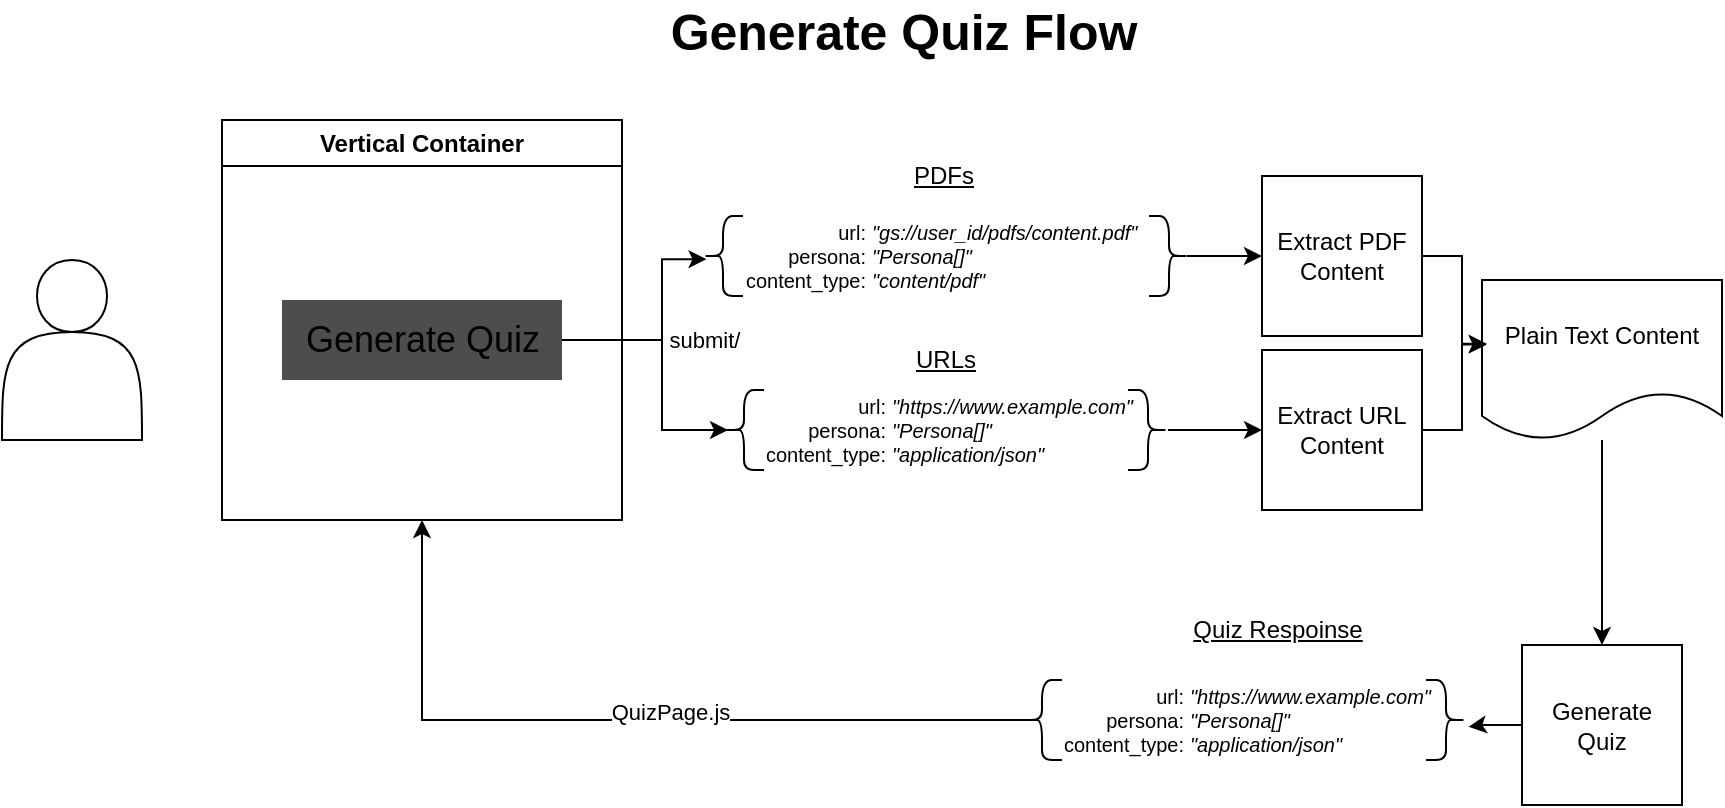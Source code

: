 <mxfile>
    <diagram id="WU-VfdepGL4Wt-jwkwmb" name="generate-quiz">
        <mxGraphModel dx="1750" dy="527" grid="1" gridSize="10" guides="1" tooltips="1" connect="1" arrows="1" fold="1" page="1" pageScale="1" pageWidth="850" pageHeight="1100" math="0" shadow="0">
            <root>
                <mxCell id="0"/>
                <mxCell id="1" parent="0"/>
                <mxCell id="Y0hxTHdWQjrfRqneQj3g-1" value="" style="shape=actor;whiteSpace=wrap;html=1;" parent="1" vertex="1">
                    <mxGeometry x="110" y="240" width="70" height="90" as="geometry"/>
                </mxCell>
                <mxCell id="Y0hxTHdWQjrfRqneQj3g-2" value="Vertical Container" style="swimlane;whiteSpace=wrap;html=1;fillColor=default;labelBackgroundColor=none;swimlaneFillColor=default;" parent="1" vertex="1">
                    <mxGeometry x="220" y="170" width="200" height="200" as="geometry">
                        <mxRectangle x="225" y="185" width="140" height="30" as="alternateBounds"/>
                    </mxGeometry>
                </mxCell>
                <mxCell id="Y0hxTHdWQjrfRqneQj3g-3" value="Generate Quiz" style="text;html=1;align=center;verticalAlign=middle;resizable=0;points=[];autosize=1;strokeColor=none;fillColor=#4D4D4D;fontSize=18;labelBackgroundColor=none;gradientColor=none;" parent="Y0hxTHdWQjrfRqneQj3g-2" vertex="1">
                    <mxGeometry x="30" y="90" width="140" height="40" as="geometry"/>
                </mxCell>
                <mxCell id="Y0hxTHdWQjrfRqneQj3g-5" style="edgeStyle=orthogonalEdgeStyle;rounded=0;orthogonalLoop=1;jettySize=auto;html=1;" parent="1" source="Y0hxTHdWQjrfRqneQj3g-3" target="Y0hxTHdWQjrfRqneQj3g-9" edge="1">
                    <mxGeometry relative="1" as="geometry">
                        <mxPoint x="530" y="280" as="targetPoint"/>
                        <Array as="points">
                            <mxPoint x="440" y="280"/>
                            <mxPoint x="440" y="325"/>
                        </Array>
                    </mxGeometry>
                </mxCell>
                <mxCell id="Y0hxTHdWQjrfRqneQj3g-6" value="submit/" style="edgeLabel;html=1;align=center;verticalAlign=middle;resizable=0;points=[];" parent="Y0hxTHdWQjrfRqneQj3g-5" vertex="1" connectable="0">
                    <mxGeometry x="0.01" y="-2" relative="1" as="geometry">
                        <mxPoint x="23" y="-15" as="offset"/>
                    </mxGeometry>
                </mxCell>
                <mxCell id="Y0hxTHdWQjrfRqneQj3g-15" value="" style="group" parent="1" vertex="1" connectable="0">
                    <mxGeometry x="471" y="305" width="222" height="45" as="geometry"/>
                </mxCell>
                <mxCell id="Y0hxTHdWQjrfRqneQj3g-7" value="" style="shape=curlyBracket;whiteSpace=wrap;html=1;rounded=1;labelPosition=left;verticalLabelPosition=middle;align=right;verticalAlign=middle;" parent="Y0hxTHdWQjrfRqneQj3g-15" vertex="1">
                    <mxGeometry width="20" height="40" as="geometry"/>
                </mxCell>
                <mxCell id="Y0hxTHdWQjrfRqneQj3g-12" value="" style="group" parent="Y0hxTHdWQjrfRqneQj3g-15" vertex="1" connectable="0">
                    <mxGeometry x="22" width="200" height="45" as="geometry"/>
                </mxCell>
                <mxCell id="Y0hxTHdWQjrfRqneQj3g-8" value="" style="shape=curlyBracket;whiteSpace=wrap;html=1;rounded=1;flipH=1;labelPosition=right;verticalLabelPosition=middle;align=left;verticalAlign=middle;" parent="Y0hxTHdWQjrfRqneQj3g-12" vertex="1">
                    <mxGeometry x="180" width="20" height="40" as="geometry"/>
                </mxCell>
                <mxCell id="Y0hxTHdWQjrfRqneQj3g-9" value="&lt;div style=&quot;font-size: 10px;&quot;&gt;&lt;span style=&quot;font-size: 10px; background-color: initial;&quot;&gt;url:&lt;/span&gt;&lt;/div&gt;&lt;div style=&quot;font-size: 10px;&quot;&gt;&lt;div style=&quot;font-size: 10px;&quot;&gt;&lt;span style=&quot;background-color: initial; font-size: 10px;&quot;&gt;persona:&lt;/span&gt;&lt;/div&gt;&lt;div style=&quot;font-size: 10px;&quot;&gt;&lt;span style=&quot;background-color: initial; font-size: 10px;&quot;&gt;content_type:&lt;/span&gt;&lt;/div&gt;&lt;/div&gt;" style="text;html=1;align=right;verticalAlign=middle;resizable=0;points=[];autosize=1;strokeColor=none;fillColor=none;fontSize=10;labelBackgroundColor=none;gradientColor=none;fontStyle=0" parent="Y0hxTHdWQjrfRqneQj3g-12" vertex="1">
                    <mxGeometry x="-20" y="-5" width="80" height="50" as="geometry"/>
                </mxCell>
                <mxCell id="Y0hxTHdWQjrfRqneQj3g-10" value="&lt;div style=&quot;font-size: 10px;&quot;&gt;&lt;font style=&quot;font-size: 10px;&quot;&gt;&quot;https://www.example.com&quot;&lt;/font&gt;&lt;/div&gt;&lt;div style=&quot;font-size: 10px;&quot;&gt;&lt;font style=&quot;font-size: 10px;&quot;&gt;&quot;Persona[]&quot;&lt;/font&gt;&lt;/div&gt;&lt;div style=&quot;font-size: 10px;&quot;&gt;&lt;font style=&quot;font-size: 10px;&quot;&gt;&quot;application/json&quot;&lt;/font&gt;&lt;/div&gt;" style="text;html=1;align=left;verticalAlign=middle;resizable=0;points=[];autosize=1;strokeColor=none;fillColor=none;fontSize=10;labelBackgroundColor=none;gradientColor=none;fontStyle=2" parent="Y0hxTHdWQjrfRqneQj3g-12" vertex="1">
                    <mxGeometry x="60" y="-5" width="140" height="50" as="geometry"/>
                </mxCell>
                <mxCell id="Y0hxTHdWQjrfRqneQj3g-17" value="" style="shape=curlyBracket;whiteSpace=wrap;html=1;rounded=1;labelPosition=left;verticalLabelPosition=middle;align=right;verticalAlign=middle;" parent="1" vertex="1">
                    <mxGeometry x="460.5" y="218" width="20" height="40" as="geometry"/>
                </mxCell>
                <mxCell id="Y0hxTHdWQjrfRqneQj3g-19" value="" style="shape=curlyBracket;whiteSpace=wrap;html=1;rounded=1;flipH=1;labelPosition=right;verticalLabelPosition=middle;align=left;verticalAlign=middle;" parent="1" vertex="1">
                    <mxGeometry x="683.5" y="218" width="20" height="40" as="geometry"/>
                </mxCell>
                <mxCell id="Y0hxTHdWQjrfRqneQj3g-20" value="&lt;div style=&quot;font-size: 10px;&quot;&gt;&lt;span style=&quot;font-size: 10px; background-color: initial;&quot;&gt;url:&lt;/span&gt;&lt;/div&gt;&lt;div style=&quot;font-size: 10px;&quot;&gt;&lt;div style=&quot;font-size: 10px;&quot;&gt;&lt;span style=&quot;background-color: initial; font-size: 10px;&quot;&gt;persona:&lt;/span&gt;&lt;/div&gt;&lt;div style=&quot;font-size: 10px;&quot;&gt;&lt;span style=&quot;background-color: initial; font-size: 10px;&quot;&gt;content_type:&lt;/span&gt;&lt;/div&gt;&lt;/div&gt;" style="text;html=1;align=right;verticalAlign=middle;resizable=0;points=[];autosize=1;strokeColor=none;fillColor=none;fontSize=10;labelBackgroundColor=none;gradientColor=none;fontStyle=0" parent="1" vertex="1">
                    <mxGeometry x="462.5" y="213" width="80" height="50" as="geometry"/>
                </mxCell>
                <mxCell id="Y0hxTHdWQjrfRqneQj3g-37" style="edgeStyle=orthogonalEdgeStyle;rounded=0;orthogonalLoop=1;jettySize=auto;html=1;entryX=0;entryY=0.5;entryDx=0;entryDy=0;" parent="1" source="Y0hxTHdWQjrfRqneQj3g-21" target="Y0hxTHdWQjrfRqneQj3g-34" edge="1">
                    <mxGeometry relative="1" as="geometry"/>
                </mxCell>
                <mxCell id="Y0hxTHdWQjrfRqneQj3g-21" value="&quot;gs://user_id/pdfs/content.pdf&quot;&lt;br&gt;&quot;Persona[]&quot;&lt;br&gt;&quot;content/pdf&quot;" style="text;align=left;verticalAlign=middle;resizable=0;points=[];autosize=1;strokeColor=none;fillColor=none;fontSize=10;labelBackgroundColor=none;gradientColor=none;fontStyle=2;html=1;" parent="1" vertex="1">
                    <mxGeometry x="542.5" y="213" width="160" height="50" as="geometry"/>
                </mxCell>
                <mxCell id="Y0hxTHdWQjrfRqneQj3g-28" value="&lt;u&gt;PDFs&lt;/u&gt;" style="text;html=1;align=center;verticalAlign=middle;whiteSpace=wrap;rounded=0;" parent="1" vertex="1">
                    <mxGeometry x="550.5" y="183" width="60" height="30" as="geometry"/>
                </mxCell>
                <mxCell id="Y0hxTHdWQjrfRqneQj3g-29" value="&lt;u&gt;URLs&lt;/u&gt;" style="text;html=1;align=center;verticalAlign=middle;whiteSpace=wrap;rounded=0;" parent="1" vertex="1">
                    <mxGeometry x="552" y="275" width="60" height="30" as="geometry"/>
                </mxCell>
                <mxCell id="Y0hxTHdWQjrfRqneQj3g-30" value="Extract URL Content" style="whiteSpace=wrap;html=1;aspect=fixed;" parent="1" vertex="1">
                    <mxGeometry x="740" y="285" width="80" height="80" as="geometry"/>
                </mxCell>
                <mxCell id="Y0hxTHdWQjrfRqneQj3g-31" style="edgeStyle=orthogonalEdgeStyle;rounded=0;orthogonalLoop=1;jettySize=auto;html=1;" parent="1" source="Y0hxTHdWQjrfRqneQj3g-10" target="Y0hxTHdWQjrfRqneQj3g-30" edge="1">
                    <mxGeometry relative="1" as="geometry"/>
                </mxCell>
                <mxCell id="Y0hxTHdWQjrfRqneQj3g-41" style="edgeStyle=orthogonalEdgeStyle;rounded=0;orthogonalLoop=1;jettySize=auto;html=1;" parent="1" source="Y0hxTHdWQjrfRqneQj3g-32" target="Y0hxTHdWQjrfRqneQj3g-40" edge="1">
                    <mxGeometry relative="1" as="geometry"/>
                </mxCell>
                <mxCell id="Y0hxTHdWQjrfRqneQj3g-32" value="Plain Text Content" style="shape=document;whiteSpace=wrap;html=1;boundedLbl=1;" parent="1" vertex="1">
                    <mxGeometry x="850" y="250" width="120" height="80" as="geometry"/>
                </mxCell>
                <mxCell id="Y0hxTHdWQjrfRqneQj3g-34" value="Extract PDF Content" style="whiteSpace=wrap;html=1;aspect=fixed;" parent="1" vertex="1">
                    <mxGeometry x="740" y="198" width="80" height="80" as="geometry"/>
                </mxCell>
                <mxCell id="Y0hxTHdWQjrfRqneQj3g-36" style="edgeStyle=orthogonalEdgeStyle;rounded=0;orthogonalLoop=1;jettySize=auto;html=1;entryX=-0.003;entryY=0.532;entryDx=0;entryDy=0;entryPerimeter=0;" parent="1" source="Y0hxTHdWQjrfRqneQj3g-3" target="Y0hxTHdWQjrfRqneQj3g-20" edge="1">
                    <mxGeometry relative="1" as="geometry">
                        <Array as="points">
                            <mxPoint x="440" y="280"/>
                            <mxPoint x="440" y="240"/>
                        </Array>
                    </mxGeometry>
                </mxCell>
                <mxCell id="Y0hxTHdWQjrfRqneQj3g-38" style="edgeStyle=orthogonalEdgeStyle;rounded=0;orthogonalLoop=1;jettySize=auto;html=1;entryX=0.02;entryY=0.399;entryDx=0;entryDy=0;entryPerimeter=0;" parent="1" source="Y0hxTHdWQjrfRqneQj3g-34" target="Y0hxTHdWQjrfRqneQj3g-32" edge="1">
                    <mxGeometry relative="1" as="geometry"/>
                </mxCell>
                <mxCell id="Y0hxTHdWQjrfRqneQj3g-39" style="edgeStyle=orthogonalEdgeStyle;rounded=0;orthogonalLoop=1;jettySize=auto;html=1;entryX=0.02;entryY=0.404;entryDx=0;entryDy=0;entryPerimeter=0;" parent="1" source="Y0hxTHdWQjrfRqneQj3g-30" target="Y0hxTHdWQjrfRqneQj3g-32" edge="1">
                    <mxGeometry relative="1" as="geometry"/>
                </mxCell>
                <mxCell id="Y0hxTHdWQjrfRqneQj3g-40" value="Generate Quiz" style="whiteSpace=wrap;html=1;aspect=fixed;" parent="1" vertex="1">
                    <mxGeometry x="870" y="432.5" width="80" height="80" as="geometry"/>
                </mxCell>
                <mxCell id="Y0hxTHdWQjrfRqneQj3g-42" value="" style="group" parent="1" vertex="1" connectable="0">
                    <mxGeometry x="620" y="450" width="222" height="45" as="geometry"/>
                </mxCell>
                <mxCell id="Y0hxTHdWQjrfRqneQj3g-43" value="" style="shape=curlyBracket;whiteSpace=wrap;html=1;rounded=1;labelPosition=left;verticalLabelPosition=middle;align=right;verticalAlign=middle;" parent="Y0hxTHdWQjrfRqneQj3g-42" vertex="1">
                    <mxGeometry width="20" height="40" as="geometry"/>
                </mxCell>
                <mxCell id="Y0hxTHdWQjrfRqneQj3g-44" value="" style="group" parent="Y0hxTHdWQjrfRqneQj3g-42" vertex="1" connectable="0">
                    <mxGeometry x="22" width="200" height="45" as="geometry"/>
                </mxCell>
                <mxCell id="Y0hxTHdWQjrfRqneQj3g-45" value="" style="shape=curlyBracket;whiteSpace=wrap;html=1;rounded=1;flipH=1;labelPosition=right;verticalLabelPosition=middle;align=left;verticalAlign=middle;" parent="Y0hxTHdWQjrfRqneQj3g-44" vertex="1">
                    <mxGeometry x="180" width="20" height="40" as="geometry"/>
                </mxCell>
                <mxCell id="Y0hxTHdWQjrfRqneQj3g-46" value="&lt;div style=&quot;font-size: 10px;&quot;&gt;&lt;span style=&quot;font-size: 10px; background-color: initial;&quot;&gt;url:&lt;/span&gt;&lt;/div&gt;&lt;div style=&quot;font-size: 10px;&quot;&gt;&lt;div style=&quot;font-size: 10px;&quot;&gt;&lt;span style=&quot;background-color: initial; font-size: 10px;&quot;&gt;persona:&lt;/span&gt;&lt;/div&gt;&lt;div style=&quot;font-size: 10px;&quot;&gt;&lt;span style=&quot;background-color: initial; font-size: 10px;&quot;&gt;content_type:&lt;/span&gt;&lt;/div&gt;&lt;/div&gt;" style="text;html=1;align=right;verticalAlign=middle;resizable=0;points=[];autosize=1;strokeColor=none;fillColor=none;fontSize=10;labelBackgroundColor=none;gradientColor=none;fontStyle=0" parent="Y0hxTHdWQjrfRqneQj3g-44" vertex="1">
                    <mxGeometry x="-20" y="-5" width="80" height="50" as="geometry"/>
                </mxCell>
                <mxCell id="Y0hxTHdWQjrfRqneQj3g-47" value="&lt;div style=&quot;font-size: 10px;&quot;&gt;&lt;font style=&quot;font-size: 10px;&quot;&gt;&quot;https://www.example.com&quot;&lt;/font&gt;&lt;/div&gt;&lt;div style=&quot;font-size: 10px;&quot;&gt;&lt;font style=&quot;font-size: 10px;&quot;&gt;&quot;Persona[]&quot;&lt;/font&gt;&lt;/div&gt;&lt;div style=&quot;font-size: 10px;&quot;&gt;&lt;font style=&quot;font-size: 10px;&quot;&gt;&quot;application/json&quot;&lt;/font&gt;&lt;/div&gt;" style="text;html=1;align=left;verticalAlign=middle;resizable=0;points=[];autosize=1;strokeColor=none;fillColor=none;fontSize=10;labelBackgroundColor=none;gradientColor=none;fontStyle=2" parent="Y0hxTHdWQjrfRqneQj3g-44" vertex="1">
                    <mxGeometry x="60" y="-5" width="140" height="50" as="geometry"/>
                </mxCell>
                <mxCell id="Y0hxTHdWQjrfRqneQj3g-48" style="edgeStyle=orthogonalEdgeStyle;rounded=0;orthogonalLoop=1;jettySize=auto;html=1;entryX=1.009;entryY=0.568;entryDx=0;entryDy=0;entryPerimeter=0;" parent="1" source="Y0hxTHdWQjrfRqneQj3g-40" target="Y0hxTHdWQjrfRqneQj3g-47" edge="1">
                    <mxGeometry relative="1" as="geometry"/>
                </mxCell>
                <mxCell id="Y0hxTHdWQjrfRqneQj3g-49" style="edgeStyle=orthogonalEdgeStyle;rounded=0;orthogonalLoop=1;jettySize=auto;html=1;entryX=0.5;entryY=1;entryDx=0;entryDy=0;" parent="1" source="Y0hxTHdWQjrfRqneQj3g-46" target="Y0hxTHdWQjrfRqneQj3g-2" edge="1">
                    <mxGeometry relative="1" as="geometry"/>
                </mxCell>
                <mxCell id="Y0hxTHdWQjrfRqneQj3g-50" value="QuizPage.js" style="edgeLabel;html=1;align=center;verticalAlign=middle;resizable=0;points=[];" parent="Y0hxTHdWQjrfRqneQj3g-49" vertex="1" connectable="0">
                    <mxGeometry x="-0.114" y="-4" relative="1" as="geometry">
                        <mxPoint as="offset"/>
                    </mxGeometry>
                </mxCell>
                <mxCell id="2" value="&lt;u&gt;Quiz Respoinse&lt;/u&gt;" style="text;html=1;align=center;verticalAlign=middle;whiteSpace=wrap;rounded=0;" vertex="1" parent="1">
                    <mxGeometry x="702.5" y="410" width="90" height="30" as="geometry"/>
                </mxCell>
                <mxCell id="3" value="&lt;font style=&quot;font-size: 25px;&quot;&gt;Generate Quiz Flow&lt;/font&gt;" style="text;html=1;strokeColor=none;fillColor=none;align=center;verticalAlign=middle;whiteSpace=wrap;rounded=0;fontStyle=1" vertex="1" parent="1">
                    <mxGeometry x="442" y="110" width="238" height="30" as="geometry"/>
                </mxCell>
            </root>
        </mxGraphModel>
    </diagram>
</mxfile>